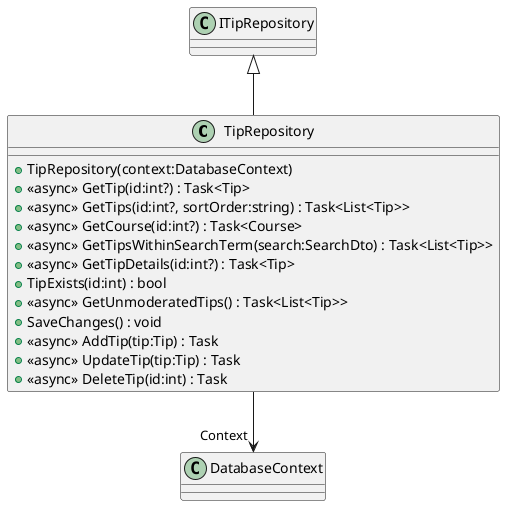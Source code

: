 @startuml
class TipRepository {
    + TipRepository(context:DatabaseContext)
    + <<async>> GetTip(id:int?) : Task<Tip>
    + <<async>> GetTips(id:int?, sortOrder:string) : Task<List<Tip>>
    + <<async>> GetCourse(id:int?) : Task<Course>
    + <<async>> GetTipsWithinSearchTerm(search:SearchDto) : Task<List<Tip>>
    + <<async>> GetTipDetails(id:int?) : Task<Tip>
    + TipExists(id:int) : bool
    + <<async>> GetUnmoderatedTips() : Task<List<Tip>>
    + SaveChanges() : void
    + <<async>> AddTip(tip:Tip) : Task
    + <<async>> UpdateTip(tip:Tip) : Task
    + <<async>> DeleteTip(id:int) : Task
}
ITipRepository <|-- TipRepository
TipRepository --> "Context" DatabaseContext
@enduml

